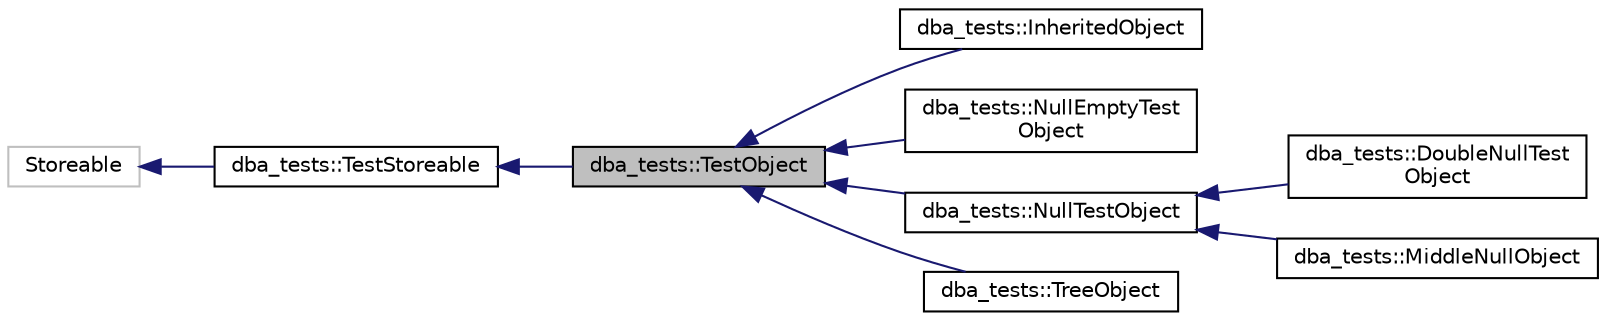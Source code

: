 digraph "dba_tests::TestObject"
{
  edge [fontname="Helvetica",fontsize="10",labelfontname="Helvetica",labelfontsize="10"];
  node [fontname="Helvetica",fontsize="10",shape=record];
  rankdir="LR";
  Node1 [label="dba_tests::TestObject",height=0.2,width=0.4,color="black", fillcolor="grey75", style="filled" fontcolor="black"];
  Node2 -> Node1 [dir="back",color="midnightblue",fontsize="10",style="solid",fontname="Helvetica"];
  Node2 [label="dba_tests::TestStoreable",height=0.2,width=0.4,color="black", fillcolor="white", style="filled",URL="$classdba__tests_1_1_test_storeable.html"];
  Node3 -> Node2 [dir="back",color="midnightblue",fontsize="10",style="solid",fontname="Helvetica"];
  Node3 [label="Storeable",height=0.2,width=0.4,color="grey75", fillcolor="white", style="filled"];
  Node1 -> Node4 [dir="back",color="midnightblue",fontsize="10",style="solid",fontname="Helvetica"];
  Node4 [label="dba_tests::InheritedObject",height=0.2,width=0.4,color="black", fillcolor="white", style="filled",URL="$classdba__tests_1_1_inherited_object.html"];
  Node1 -> Node5 [dir="back",color="midnightblue",fontsize="10",style="solid",fontname="Helvetica"];
  Node5 [label="dba_tests::NullEmptyTest\lObject",height=0.2,width=0.4,color="black", fillcolor="white", style="filled",URL="$classdba__tests_1_1_null_empty_test_object.html"];
  Node1 -> Node6 [dir="back",color="midnightblue",fontsize="10",style="solid",fontname="Helvetica"];
  Node6 [label="dba_tests::NullTestObject",height=0.2,width=0.4,color="black", fillcolor="white", style="filled",URL="$classdba__tests_1_1_null_test_object.html"];
  Node6 -> Node7 [dir="back",color="midnightblue",fontsize="10",style="solid",fontname="Helvetica"];
  Node7 [label="dba_tests::DoubleNullTest\lObject",height=0.2,width=0.4,color="black", fillcolor="white", style="filled",URL="$classdba__tests_1_1_double_null_test_object.html"];
  Node6 -> Node8 [dir="back",color="midnightblue",fontsize="10",style="solid",fontname="Helvetica"];
  Node8 [label="dba_tests::MiddleNullObject",height=0.2,width=0.4,color="black", fillcolor="white", style="filled",URL="$classdba__tests_1_1_middle_null_object.html"];
  Node1 -> Node9 [dir="back",color="midnightblue",fontsize="10",style="solid",fontname="Helvetica"];
  Node9 [label="dba_tests::TreeObject",height=0.2,width=0.4,color="black", fillcolor="white", style="filled",URL="$classdba__tests_1_1_tree_object.html"];
}
